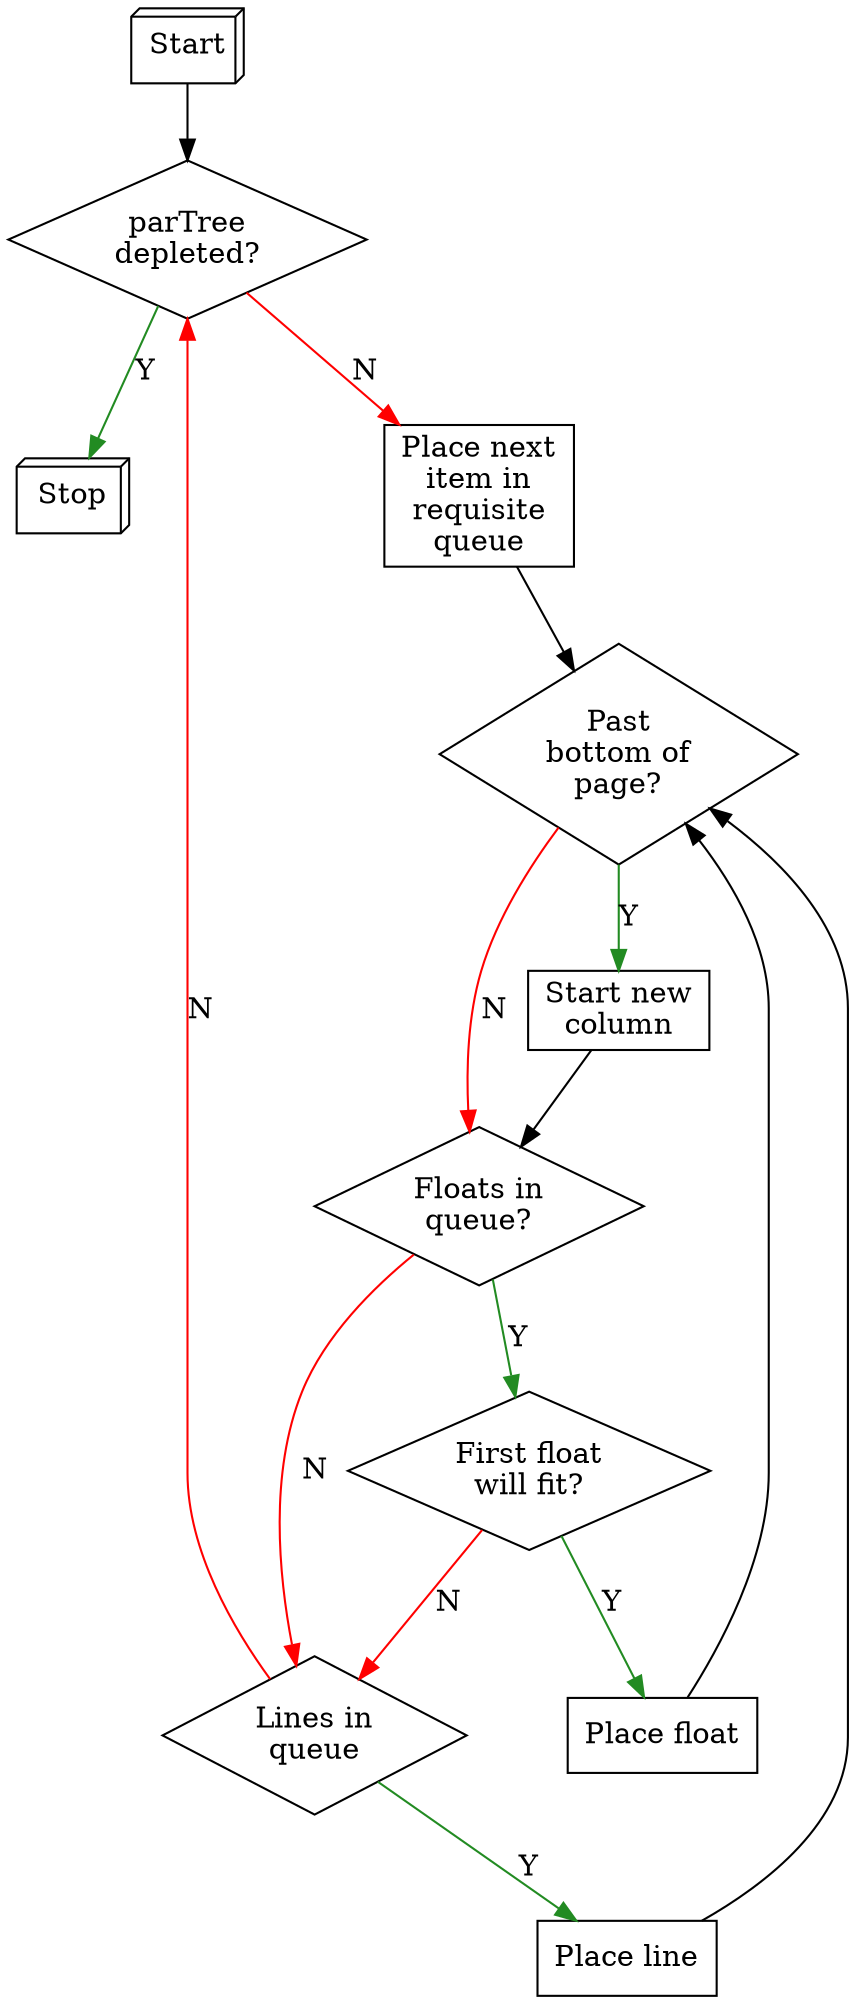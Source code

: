 /*
	Flowchart to describe a simple float layout algorithm.
	Caveat: All floats are assumed to be able to fit in an
	empty column. If this is not the case, the float queue
	will never empty and the process will never terminate.
*/

digraph G {
	node [shape=box];
	rankdir=TB;
/*	subgraph queues {
		node [style=filled, fillcolor=red];
		parTree;
		lineQueue;
		floatQueue;
	}
*/	
	{	node [shape=box3d];
		start [label="Start"];
		stop  [label="Stop"];
	}
	
	{	node [shape=diamond];
		partree  [label="parTree\ndepleted?"];
		pastbot  [label="Past\nbottom of\npage?"];
		floatq   [label="Floats in\nqueue?"];
		lineq    [label="Lines in\nqueue"];
		floatfit [label="First float\nwill fit?"];
	}
	
	enqueue [label="Place next\nitem in\nrequisite\nqueue"];
	newcol  [label="Start new\ncolumn"];
	placef  [label="Place float"];
	placel  [label="Place line"];

	start   -> partree;
	enqueue -> pastbot;
	newcol  -> floatq;
	placef  -> pastbot;
	placel  -> pastbot;
	
	{	edge [label="Y", color="forestgreen"];
		partree  -> stop;
		pastbot  -> newcol;
		floatq   -> floatfit;
		floatfit -> placef;
		lineq    -> placel;
	}
	
	{	edge [label="N", color=red];
		pastbot  -> floatq;
		partree  -> enqueue;
		floatq   -> lineq;
		floatfit -> lineq;
		lineq    -> partree;
	}
	
}
